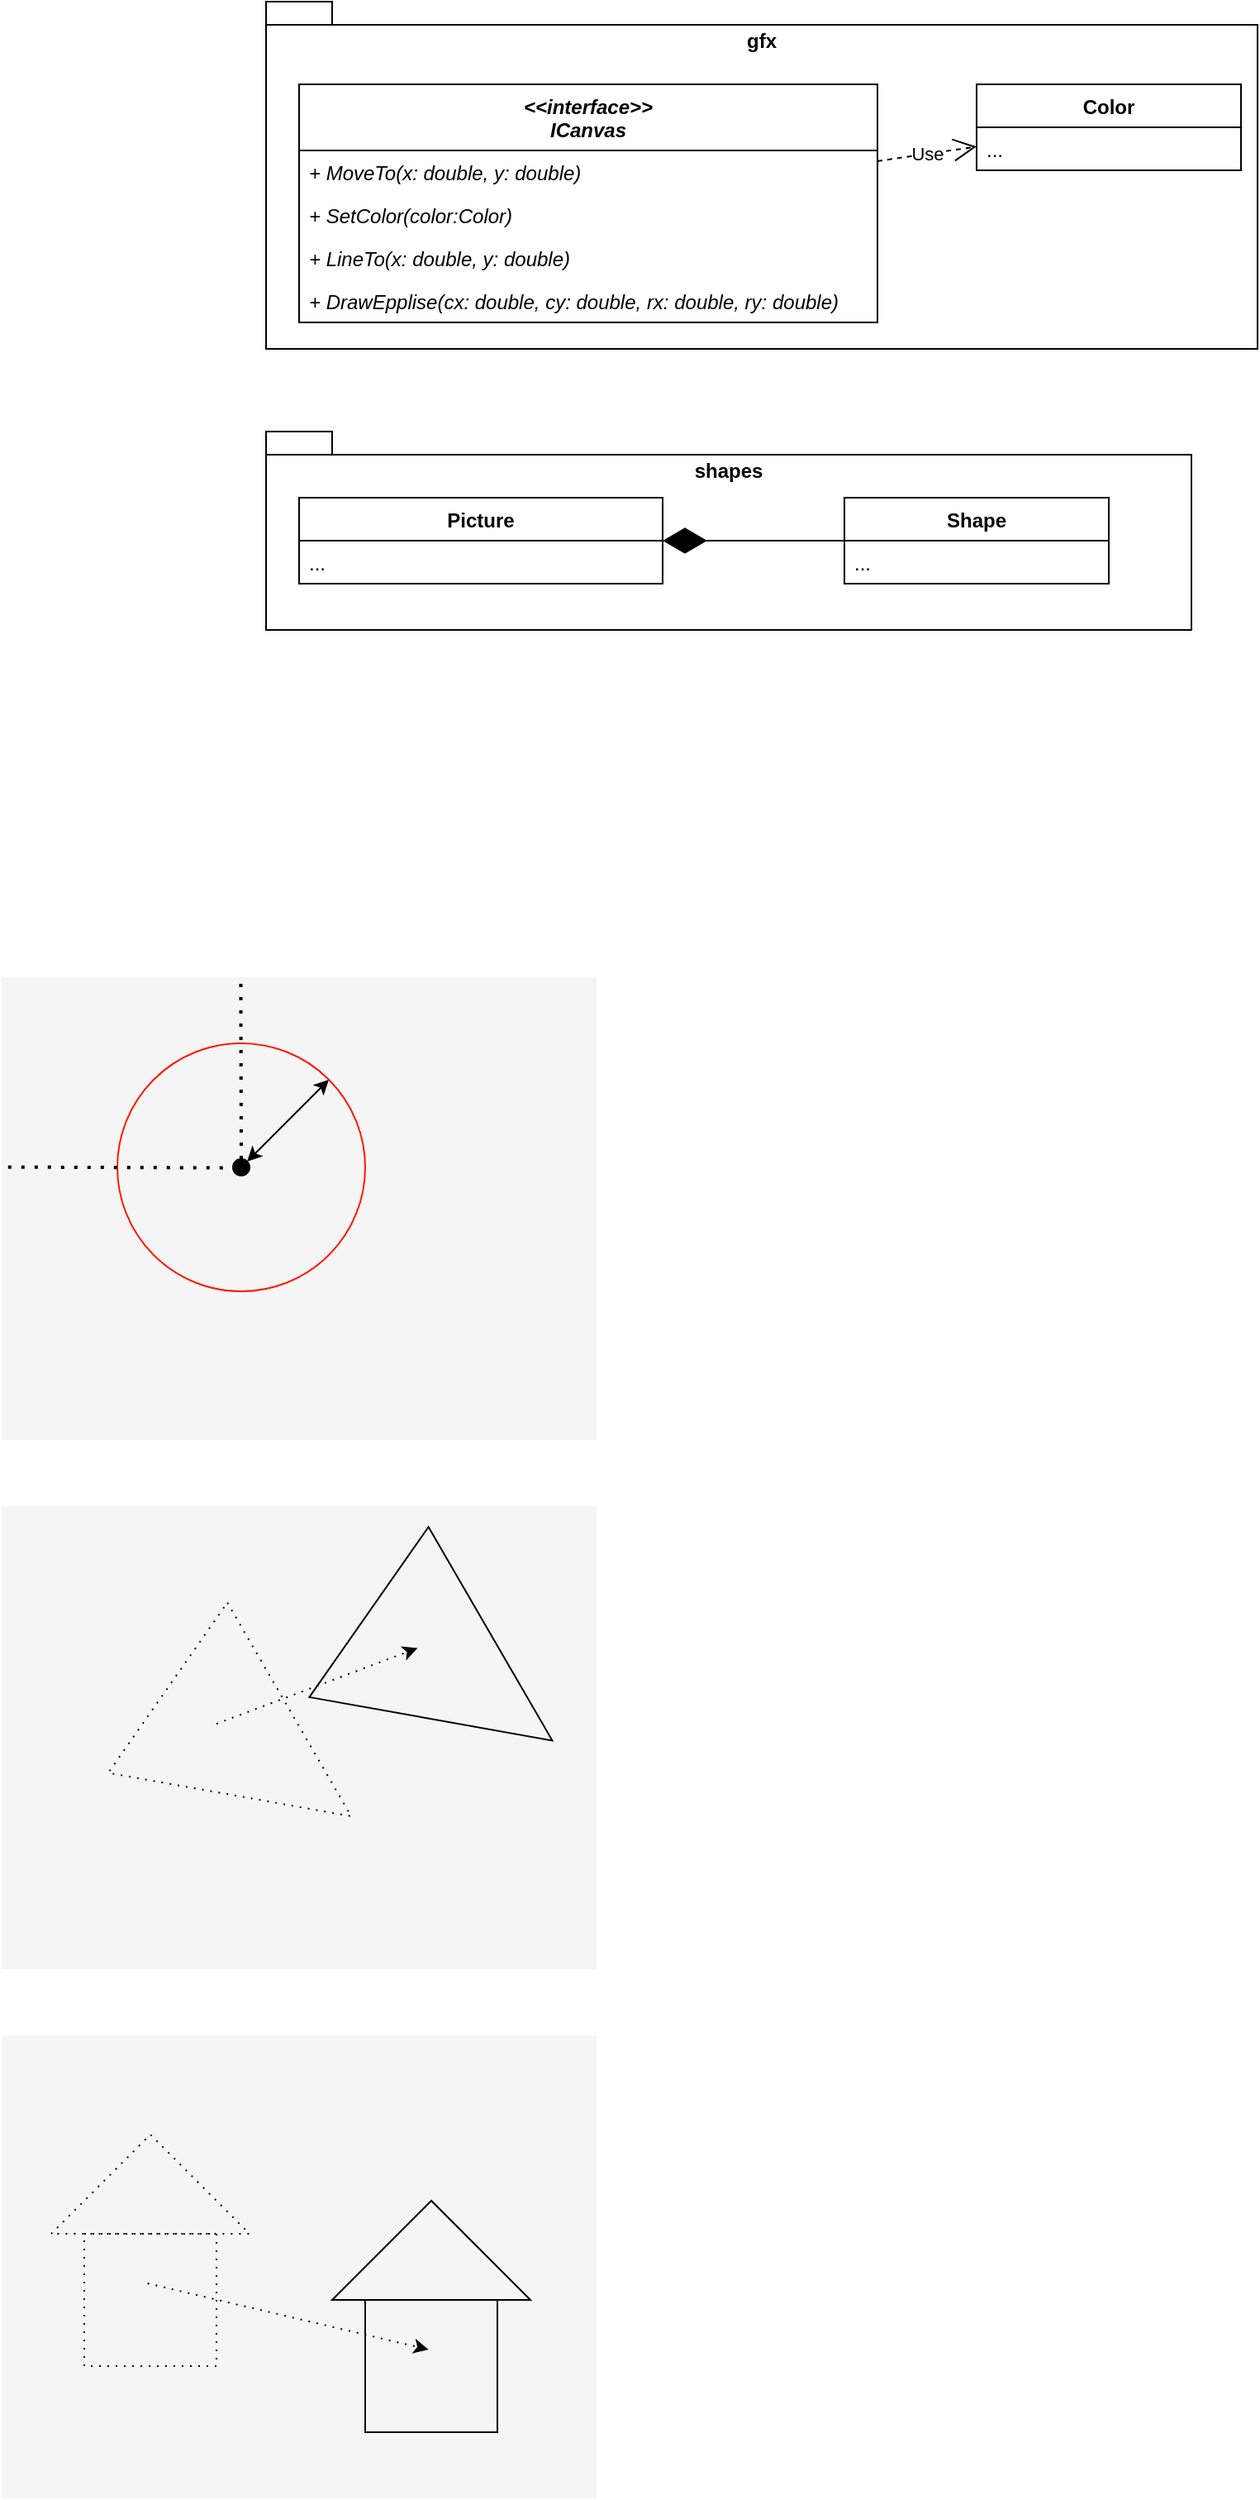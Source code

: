 <mxfile version="19.0.3" type="device"><diagram name="Page-1" id="Y_azgNVQeFD8-NLl5OH-"><mxGraphModel dx="1422" dy="865" grid="1" gridSize="10" guides="1" tooltips="1" connect="1" arrows="1" fold="1" page="1" pageScale="1" pageWidth="850" pageHeight="1100" math="0" shadow="0"><root><mxCell id="0"/><mxCell id="1" parent="0"/><mxCell id="2vqlKhICtp8Nh0tTjIv2-36" value="" style="rounded=0;whiteSpace=wrap;html=1;fillColor=#f5f5f5;fontColor=#333333;strokeColor=none;" parent="1" vertex="1"><mxGeometry x="80" y="1200" width="360" height="280" as="geometry"/></mxCell><mxCell id="2vqlKhICtp8Nh0tTjIv2-14" value="gfx" style="shape=folder;fontStyle=1;spacingTop=10;tabWidth=40;tabHeight=14;tabPosition=left;html=1;whiteSpace=wrap;verticalAlign=top;" parent="1" vertex="1"><mxGeometry x="240" y="290" width="600" height="210" as="geometry"/></mxCell><mxCell id="2vqlKhICtp8Nh0tTjIv2-5" value="&lt;&lt;interface&gt;&gt;&#10;ICanvas" style="swimlane;fontStyle=3;align=center;verticalAlign=top;childLayout=stackLayout;horizontal=1;startSize=40;horizontalStack=0;resizeParent=1;resizeParentMax=0;resizeLast=0;collapsible=1;marginBottom=0;" parent="1" vertex="1"><mxGeometry x="260" y="340" width="350" height="144" as="geometry"/></mxCell><mxCell id="2vqlKhICtp8Nh0tTjIv2-6" value="+ MoveTo(x: double, y: double)" style="text;strokeColor=none;fillColor=none;align=left;verticalAlign=top;spacingLeft=4;spacingRight=4;overflow=hidden;rotatable=0;points=[[0,0.5],[1,0.5]];portConstraint=eastwest;fontStyle=2" parent="2vqlKhICtp8Nh0tTjIv2-5" vertex="1"><mxGeometry y="40" width="350" height="26" as="geometry"/></mxCell><mxCell id="2vqlKhICtp8Nh0tTjIv2-7" value="+ SetColor(color:Color)" style="text;strokeColor=none;fillColor=none;align=left;verticalAlign=top;spacingLeft=4;spacingRight=4;overflow=hidden;rotatable=0;points=[[0,0.5],[1,0.5]];portConstraint=eastwest;fontStyle=2" parent="2vqlKhICtp8Nh0tTjIv2-5" vertex="1"><mxGeometry y="66" width="350" height="26" as="geometry"/></mxCell><mxCell id="2vqlKhICtp8Nh0tTjIv2-8" value="+ LineTo(x: double, y: double)" style="text;strokeColor=none;fillColor=none;align=left;verticalAlign=top;spacingLeft=4;spacingRight=4;overflow=hidden;rotatable=0;points=[[0,0.5],[1,0.5]];portConstraint=eastwest;fontStyle=2" parent="2vqlKhICtp8Nh0tTjIv2-5" vertex="1"><mxGeometry y="92" width="350" height="26" as="geometry"/></mxCell><mxCell id="2vqlKhICtp8Nh0tTjIv2-26" value="+ DrawEpplise(cx: double, cy: double, rx: double, ry: double)" style="text;strokeColor=none;fillColor=none;align=left;verticalAlign=top;spacingLeft=4;spacingRight=4;overflow=hidden;rotatable=0;points=[[0,0.5],[1,0.5]];portConstraint=eastwest;fontStyle=2" parent="2vqlKhICtp8Nh0tTjIv2-5" vertex="1"><mxGeometry y="118" width="350" height="26" as="geometry"/></mxCell><mxCell id="2vqlKhICtp8Nh0tTjIv2-9" value="Color" style="swimlane;fontStyle=1;align=center;verticalAlign=top;childLayout=stackLayout;horizontal=1;startSize=26;horizontalStack=0;resizeParent=1;resizeParentMax=0;resizeLast=0;collapsible=1;marginBottom=0;" parent="1" vertex="1"><mxGeometry x="670" y="340" width="160" height="52" as="geometry"/></mxCell><mxCell id="2vqlKhICtp8Nh0tTjIv2-12" value="..." style="text;strokeColor=none;fillColor=none;align=left;verticalAlign=top;spacingLeft=4;spacingRight=4;overflow=hidden;rotatable=0;points=[[0,0.5],[1,0.5]];portConstraint=eastwest;" parent="2vqlKhICtp8Nh0tTjIv2-9" vertex="1"><mxGeometry y="26" width="160" height="26" as="geometry"/></mxCell><mxCell id="2vqlKhICtp8Nh0tTjIv2-13" value="Use" style="endArrow=open;endSize=12;dashed=1;html=1;rounded=0;" parent="1" source="2vqlKhICtp8Nh0tTjIv2-5" target="2vqlKhICtp8Nh0tTjIv2-9" edge="1"><mxGeometry width="160" relative="1" as="geometry"><mxPoint x="210" y="520" as="sourcePoint"/><mxPoint x="370" y="520" as="targetPoint"/></mxGeometry></mxCell><mxCell id="2vqlKhICtp8Nh0tTjIv2-15" value="shapes" style="shape=folder;fontStyle=1;spacingTop=10;tabWidth=40;tabHeight=14;tabPosition=left;html=1;whiteSpace=wrap;verticalAlign=top;" parent="1" vertex="1"><mxGeometry x="240" y="550" width="560" height="120" as="geometry"/></mxCell><mxCell id="2vqlKhICtp8Nh0tTjIv2-16" value="Shape" style="swimlane;fontStyle=1;align=center;verticalAlign=top;childLayout=stackLayout;horizontal=1;startSize=26;horizontalStack=0;resizeParent=1;resizeParentMax=0;resizeLast=0;collapsible=1;marginBottom=0;" parent="1" vertex="1"><mxGeometry x="590" y="590" width="160" height="52" as="geometry"/></mxCell><mxCell id="T590akUVfUJytEMqFkDi-7" value="..." style="text;strokeColor=none;fillColor=none;align=left;verticalAlign=top;spacingLeft=4;spacingRight=4;overflow=hidden;rotatable=0;points=[[0,0.5],[1,0.5]];portConstraint=eastwest;" vertex="1" parent="2vqlKhICtp8Nh0tTjIv2-16"><mxGeometry y="26" width="160" height="26" as="geometry"/></mxCell><mxCell id="2vqlKhICtp8Nh0tTjIv2-27" value="" style="rounded=0;whiteSpace=wrap;html=1;fillColor=#f5f5f5;fontColor=#333333;strokeColor=none;" parent="1" vertex="1"><mxGeometry x="80" y="880" width="360" height="280" as="geometry"/></mxCell><mxCell id="2vqlKhICtp8Nh0tTjIv2-28" value="" style="ellipse;whiteSpace=wrap;html=1;aspect=fixed;fillColor=none;strokeColor=#FF1900;" parent="1" vertex="1"><mxGeometry x="150" y="920" width="150" height="150" as="geometry"/></mxCell><mxCell id="2vqlKhICtp8Nh0tTjIv2-29" value="" style="ellipse;whiteSpace=wrap;html=1;aspect=fixed;fillColor=#000000;" parent="1" vertex="1"><mxGeometry x="220" y="990" width="10" height="10" as="geometry"/></mxCell><mxCell id="2vqlKhICtp8Nh0tTjIv2-30" value="" style="endArrow=classic;startArrow=classic;html=1;rounded=0;entryX=1;entryY=0;entryDx=0;entryDy=0;" parent="1" source="2vqlKhICtp8Nh0tTjIv2-29" target="2vqlKhICtp8Nh0tTjIv2-28" edge="1"><mxGeometry width="50" height="50" relative="1" as="geometry"><mxPoint x="210" y="1000" as="sourcePoint"/><mxPoint x="260" y="950" as="targetPoint"/></mxGeometry></mxCell><mxCell id="2vqlKhICtp8Nh0tTjIv2-32" value="" style="endArrow=none;dashed=1;html=1;dashPattern=1 3;strokeWidth=2;rounded=0;entryX=0.402;entryY=0.004;entryDx=0;entryDy=0;entryPerimeter=0;" parent="1" source="2vqlKhICtp8Nh0tTjIv2-29" target="2vqlKhICtp8Nh0tTjIv2-27" edge="1"><mxGeometry width="50" height="50" relative="1" as="geometry"><mxPoint x="480" y="990" as="sourcePoint"/><mxPoint x="460" y="880" as="targetPoint"/></mxGeometry></mxCell><mxCell id="2vqlKhICtp8Nh0tTjIv2-34" value="" style="endArrow=none;dashed=1;html=1;dashPattern=1 3;strokeWidth=2;rounded=0;exitX=0.189;exitY=0.535;exitDx=0;exitDy=0;exitPerimeter=0;" parent="1" source="2vqlKhICtp8Nh0tTjIv2-29" edge="1"><mxGeometry width="50" height="50" relative="1" as="geometry"><mxPoint x="220" y="994.8" as="sourcePoint"/><mxPoint x="80" y="994.8" as="targetPoint"/></mxGeometry></mxCell><mxCell id="2vqlKhICtp8Nh0tTjIv2-35" value="" style="triangle;whiteSpace=wrap;html=1;rotation=35;fillColor=none;dashed=1;dashPattern=1 4;" parent="1" vertex="1"><mxGeometry x="168.31" y="1285.77" width="135.48" height="125.66" as="geometry"/></mxCell><mxCell id="2vqlKhICtp8Nh0tTjIv2-37" value="" style="triangle;whiteSpace=wrap;html=1;rotation=35;fillColor=none;" parent="1" vertex="1"><mxGeometry x="290" y="1240" width="135.48" height="125.66" as="geometry"/></mxCell><mxCell id="2vqlKhICtp8Nh0tTjIv2-41" value="" style="endArrow=classic;html=1;rounded=0;entryX=1;entryY=0.5;entryDx=0;entryDy=0;exitX=1;exitY=0.5;exitDx=0;exitDy=0;dashed=1;dashPattern=1 4;" parent="1" edge="1"><mxGeometry width="50" height="50" relative="1" as="geometry"><mxPoint x="209.999" y="1331.544" as="sourcePoint"/><mxPoint x="331.689" y="1285.774" as="targetPoint"/></mxGeometry></mxCell><mxCell id="2vqlKhICtp8Nh0tTjIv2-42" value="" style="rounded=0;whiteSpace=wrap;html=1;fillColor=#f5f5f5;fontColor=#333333;strokeColor=none;" parent="1" vertex="1"><mxGeometry x="80" y="1520" width="360" height="280" as="geometry"/></mxCell><mxCell id="2vqlKhICtp8Nh0tTjIv2-44" value="" style="whiteSpace=wrap;html=1;aspect=fixed;fillColor=none;dashed=1;dashPattern=1 4;" parent="1" vertex="1"><mxGeometry x="130" y="1640" width="80" height="80" as="geometry"/></mxCell><mxCell id="2vqlKhICtp8Nh0tTjIv2-45" value="" style="triangle;whiteSpace=wrap;html=1;rotation=-90;fillColor=none;dashed=1;dashPattern=1 4;" parent="1" vertex="1"><mxGeometry x="140" y="1550" width="60" height="120" as="geometry"/></mxCell><mxCell id="2vqlKhICtp8Nh0tTjIv2-46" value="" style="whiteSpace=wrap;html=1;aspect=fixed;fillColor=none;" parent="1" vertex="1"><mxGeometry x="300" y="1680" width="80" height="80" as="geometry"/></mxCell><mxCell id="2vqlKhICtp8Nh0tTjIv2-47" value="" style="triangle;whiteSpace=wrap;html=1;rotation=-90;fillColor=none;" parent="1" vertex="1"><mxGeometry x="310" y="1590" width="60" height="120" as="geometry"/></mxCell><mxCell id="2vqlKhICtp8Nh0tTjIv2-48" value="" style="endArrow=classic;html=1;rounded=0;entryX=0;entryY=1;entryDx=0;entryDy=0;exitX=0;exitY=1;exitDx=0;exitDy=0;dashed=1;dashPattern=1 4;" parent="1" edge="1"><mxGeometry width="50" height="50" relative="1" as="geometry"><mxPoint x="168.31" y="1670" as="sourcePoint"/><mxPoint x="338.31" y="1710" as="targetPoint"/></mxGeometry></mxCell><mxCell id="T590akUVfUJytEMqFkDi-1" value="Picture" style="swimlane;fontStyle=1;align=center;verticalAlign=top;childLayout=stackLayout;horizontal=1;startSize=26;horizontalStack=0;resizeParent=1;resizeParentMax=0;resizeLast=0;collapsible=1;marginBottom=0;" vertex="1" parent="1"><mxGeometry x="260" y="590" width="220" height="52" as="geometry"/></mxCell><mxCell id="T590akUVfUJytEMqFkDi-5" value="..." style="text;strokeColor=none;fillColor=none;align=left;verticalAlign=top;spacingLeft=4;spacingRight=4;overflow=hidden;rotatable=0;points=[[0,0.5],[1,0.5]];portConstraint=eastwest;" vertex="1" parent="T590akUVfUJytEMqFkDi-1"><mxGeometry y="26" width="220" height="26" as="geometry"/></mxCell><mxCell id="T590akUVfUJytEMqFkDi-6" value="" style="endArrow=diamondThin;endFill=1;endSize=24;html=1;rounded=0;" edge="1" parent="1" source="2vqlKhICtp8Nh0tTjIv2-16" target="T590akUVfUJytEMqFkDi-1"><mxGeometry width="160" relative="1" as="geometry"><mxPoint x="310" y="790" as="sourcePoint"/><mxPoint x="470" y="790" as="targetPoint"/></mxGeometry></mxCell></root></mxGraphModel></diagram></mxfile>